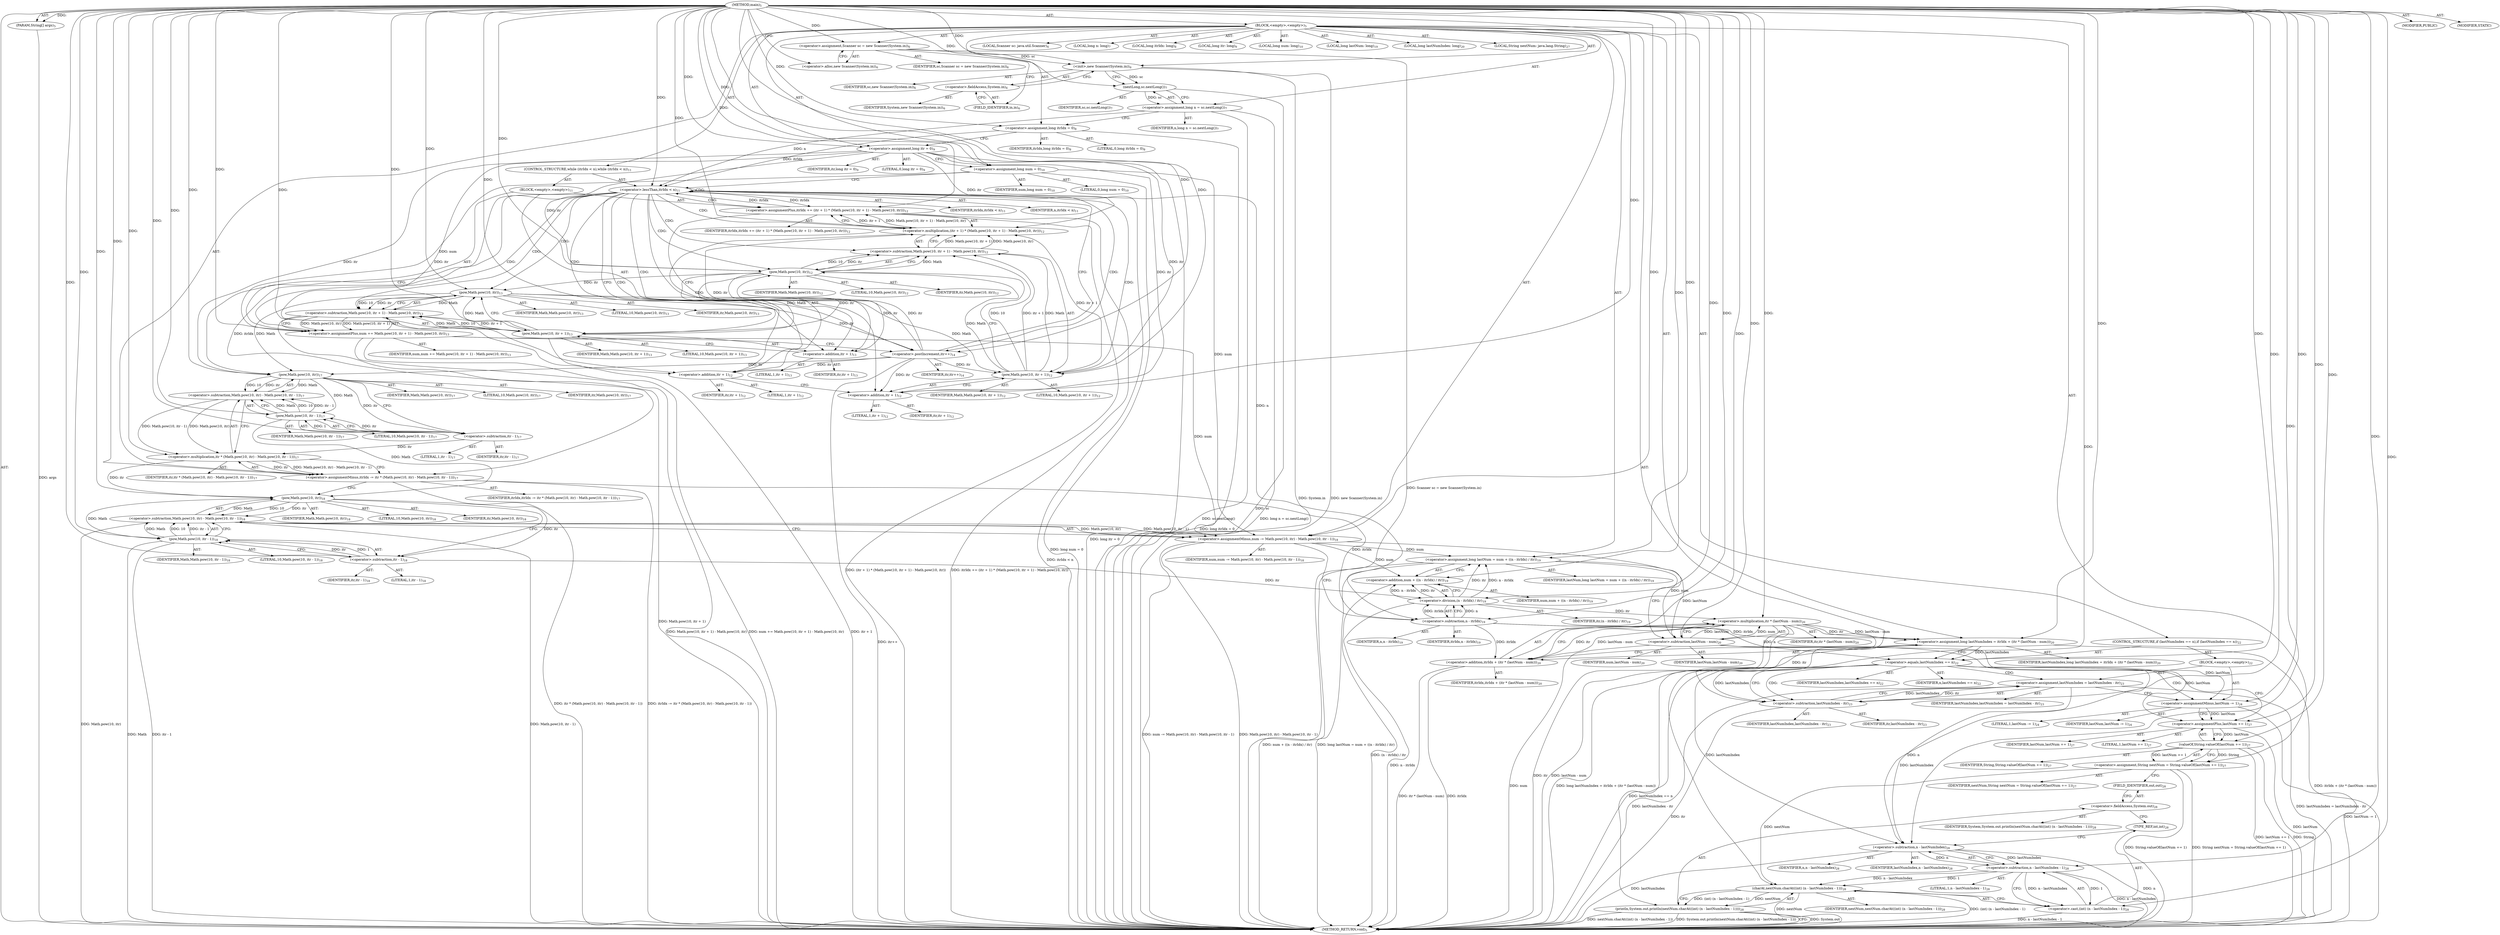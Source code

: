 digraph "main" {  
"19" [label = <(METHOD,main)<SUB>5</SUB>> ]
"20" [label = <(PARAM,String[] args)<SUB>5</SUB>> ]
"21" [label = <(BLOCK,&lt;empty&gt;,&lt;empty&gt;)<SUB>5</SUB>> ]
"4" [label = <(LOCAL,Scanner sc: java.util.Scanner)<SUB>6</SUB>> ]
"22" [label = <(&lt;operator&gt;.assignment,Scanner sc = new Scanner(System.in))<SUB>6</SUB>> ]
"23" [label = <(IDENTIFIER,sc,Scanner sc = new Scanner(System.in))<SUB>6</SUB>> ]
"24" [label = <(&lt;operator&gt;.alloc,new Scanner(System.in))<SUB>6</SUB>> ]
"25" [label = <(&lt;init&gt;,new Scanner(System.in))<SUB>6</SUB>> ]
"3" [label = <(IDENTIFIER,sc,new Scanner(System.in))<SUB>6</SUB>> ]
"26" [label = <(&lt;operator&gt;.fieldAccess,System.in)<SUB>6</SUB>> ]
"27" [label = <(IDENTIFIER,System,new Scanner(System.in))<SUB>6</SUB>> ]
"28" [label = <(FIELD_IDENTIFIER,in,in)<SUB>6</SUB>> ]
"29" [label = <(LOCAL,long n: long)<SUB>7</SUB>> ]
"30" [label = <(&lt;operator&gt;.assignment,long n = sc.nextLong())<SUB>7</SUB>> ]
"31" [label = <(IDENTIFIER,n,long n = sc.nextLong())<SUB>7</SUB>> ]
"32" [label = <(nextLong,sc.nextLong())<SUB>7</SUB>> ]
"33" [label = <(IDENTIFIER,sc,sc.nextLong())<SUB>7</SUB>> ]
"34" [label = <(LOCAL,long itrIdx: long)<SUB>8</SUB>> ]
"35" [label = <(&lt;operator&gt;.assignment,long itrIdx = 0)<SUB>8</SUB>> ]
"36" [label = <(IDENTIFIER,itrIdx,long itrIdx = 0)<SUB>8</SUB>> ]
"37" [label = <(LITERAL,0,long itrIdx = 0)<SUB>8</SUB>> ]
"38" [label = <(LOCAL,long itr: long)<SUB>9</SUB>> ]
"39" [label = <(&lt;operator&gt;.assignment,long itr = 0)<SUB>9</SUB>> ]
"40" [label = <(IDENTIFIER,itr,long itr = 0)<SUB>9</SUB>> ]
"41" [label = <(LITERAL,0,long itr = 0)<SUB>9</SUB>> ]
"42" [label = <(LOCAL,long num: long)<SUB>10</SUB>> ]
"43" [label = <(&lt;operator&gt;.assignment,long num = 0)<SUB>10</SUB>> ]
"44" [label = <(IDENTIFIER,num,long num = 0)<SUB>10</SUB>> ]
"45" [label = <(LITERAL,0,long num = 0)<SUB>10</SUB>> ]
"46" [label = <(CONTROL_STRUCTURE,while (itrIdx &lt; n),while (itrIdx &lt; n))<SUB>11</SUB>> ]
"47" [label = <(&lt;operator&gt;.lessThan,itrIdx &lt; n)<SUB>11</SUB>> ]
"48" [label = <(IDENTIFIER,itrIdx,itrIdx &lt; n)<SUB>11</SUB>> ]
"49" [label = <(IDENTIFIER,n,itrIdx &lt; n)<SUB>11</SUB>> ]
"50" [label = <(BLOCK,&lt;empty&gt;,&lt;empty&gt;)<SUB>11</SUB>> ]
"51" [label = <(&lt;operator&gt;.assignmentPlus,itrIdx += (itr + 1) * (Math.pow(10, itr + 1) - Math.pow(10, itr)))<SUB>12</SUB>> ]
"52" [label = <(IDENTIFIER,itrIdx,itrIdx += (itr + 1) * (Math.pow(10, itr + 1) - Math.pow(10, itr)))<SUB>12</SUB>> ]
"53" [label = <(&lt;operator&gt;.multiplication,(itr + 1) * (Math.pow(10, itr + 1) - Math.pow(10, itr)))<SUB>12</SUB>> ]
"54" [label = <(&lt;operator&gt;.addition,itr + 1)<SUB>12</SUB>> ]
"55" [label = <(IDENTIFIER,itr,itr + 1)<SUB>12</SUB>> ]
"56" [label = <(LITERAL,1,itr + 1)<SUB>12</SUB>> ]
"57" [label = <(&lt;operator&gt;.subtraction,Math.pow(10, itr + 1) - Math.pow(10, itr))<SUB>12</SUB>> ]
"58" [label = <(pow,Math.pow(10, itr + 1))<SUB>12</SUB>> ]
"59" [label = <(IDENTIFIER,Math,Math.pow(10, itr + 1))<SUB>12</SUB>> ]
"60" [label = <(LITERAL,10,Math.pow(10, itr + 1))<SUB>12</SUB>> ]
"61" [label = <(&lt;operator&gt;.addition,itr + 1)<SUB>12</SUB>> ]
"62" [label = <(IDENTIFIER,itr,itr + 1)<SUB>12</SUB>> ]
"63" [label = <(LITERAL,1,itr + 1)<SUB>12</SUB>> ]
"64" [label = <(pow,Math.pow(10, itr))<SUB>12</SUB>> ]
"65" [label = <(IDENTIFIER,Math,Math.pow(10, itr))<SUB>12</SUB>> ]
"66" [label = <(LITERAL,10,Math.pow(10, itr))<SUB>12</SUB>> ]
"67" [label = <(IDENTIFIER,itr,Math.pow(10, itr))<SUB>12</SUB>> ]
"68" [label = <(&lt;operator&gt;.assignmentPlus,num += Math.pow(10, itr + 1) - Math.pow(10, itr))<SUB>13</SUB>> ]
"69" [label = <(IDENTIFIER,num,num += Math.pow(10, itr + 1) - Math.pow(10, itr))<SUB>13</SUB>> ]
"70" [label = <(&lt;operator&gt;.subtraction,Math.pow(10, itr + 1) - Math.pow(10, itr))<SUB>13</SUB>> ]
"71" [label = <(pow,Math.pow(10, itr + 1))<SUB>13</SUB>> ]
"72" [label = <(IDENTIFIER,Math,Math.pow(10, itr + 1))<SUB>13</SUB>> ]
"73" [label = <(LITERAL,10,Math.pow(10, itr + 1))<SUB>13</SUB>> ]
"74" [label = <(&lt;operator&gt;.addition,itr + 1)<SUB>13</SUB>> ]
"75" [label = <(IDENTIFIER,itr,itr + 1)<SUB>13</SUB>> ]
"76" [label = <(LITERAL,1,itr + 1)<SUB>13</SUB>> ]
"77" [label = <(pow,Math.pow(10, itr))<SUB>13</SUB>> ]
"78" [label = <(IDENTIFIER,Math,Math.pow(10, itr))<SUB>13</SUB>> ]
"79" [label = <(LITERAL,10,Math.pow(10, itr))<SUB>13</SUB>> ]
"80" [label = <(IDENTIFIER,itr,Math.pow(10, itr))<SUB>13</SUB>> ]
"81" [label = <(&lt;operator&gt;.postIncrement,itr++)<SUB>14</SUB>> ]
"82" [label = <(IDENTIFIER,itr,itr++)<SUB>14</SUB>> ]
"83" [label = <(&lt;operator&gt;.assignmentMinus,itrIdx -= itr * (Math.pow(10, itr) - Math.pow(10, itr - 1)))<SUB>17</SUB>> ]
"84" [label = <(IDENTIFIER,itrIdx,itrIdx -= itr * (Math.pow(10, itr) - Math.pow(10, itr - 1)))<SUB>17</SUB>> ]
"85" [label = <(&lt;operator&gt;.multiplication,itr * (Math.pow(10, itr) - Math.pow(10, itr - 1)))<SUB>17</SUB>> ]
"86" [label = <(IDENTIFIER,itr,itr * (Math.pow(10, itr) - Math.pow(10, itr - 1)))<SUB>17</SUB>> ]
"87" [label = <(&lt;operator&gt;.subtraction,Math.pow(10, itr) - Math.pow(10, itr - 1))<SUB>17</SUB>> ]
"88" [label = <(pow,Math.pow(10, itr))<SUB>17</SUB>> ]
"89" [label = <(IDENTIFIER,Math,Math.pow(10, itr))<SUB>17</SUB>> ]
"90" [label = <(LITERAL,10,Math.pow(10, itr))<SUB>17</SUB>> ]
"91" [label = <(IDENTIFIER,itr,Math.pow(10, itr))<SUB>17</SUB>> ]
"92" [label = <(pow,Math.pow(10, itr - 1))<SUB>17</SUB>> ]
"93" [label = <(IDENTIFIER,Math,Math.pow(10, itr - 1))<SUB>17</SUB>> ]
"94" [label = <(LITERAL,10,Math.pow(10, itr - 1))<SUB>17</SUB>> ]
"95" [label = <(&lt;operator&gt;.subtraction,itr - 1)<SUB>17</SUB>> ]
"96" [label = <(IDENTIFIER,itr,itr - 1)<SUB>17</SUB>> ]
"97" [label = <(LITERAL,1,itr - 1)<SUB>17</SUB>> ]
"98" [label = <(&lt;operator&gt;.assignmentMinus,num -= Math.pow(10, itr) - Math.pow(10, itr - 1))<SUB>18</SUB>> ]
"99" [label = <(IDENTIFIER,num,num -= Math.pow(10, itr) - Math.pow(10, itr - 1))<SUB>18</SUB>> ]
"100" [label = <(&lt;operator&gt;.subtraction,Math.pow(10, itr) - Math.pow(10, itr - 1))<SUB>18</SUB>> ]
"101" [label = <(pow,Math.pow(10, itr))<SUB>18</SUB>> ]
"102" [label = <(IDENTIFIER,Math,Math.pow(10, itr))<SUB>18</SUB>> ]
"103" [label = <(LITERAL,10,Math.pow(10, itr))<SUB>18</SUB>> ]
"104" [label = <(IDENTIFIER,itr,Math.pow(10, itr))<SUB>18</SUB>> ]
"105" [label = <(pow,Math.pow(10, itr - 1))<SUB>18</SUB>> ]
"106" [label = <(IDENTIFIER,Math,Math.pow(10, itr - 1))<SUB>18</SUB>> ]
"107" [label = <(LITERAL,10,Math.pow(10, itr - 1))<SUB>18</SUB>> ]
"108" [label = <(&lt;operator&gt;.subtraction,itr - 1)<SUB>18</SUB>> ]
"109" [label = <(IDENTIFIER,itr,itr - 1)<SUB>18</SUB>> ]
"110" [label = <(LITERAL,1,itr - 1)<SUB>18</SUB>> ]
"111" [label = <(LOCAL,long lastNum: long)<SUB>19</SUB>> ]
"112" [label = <(&lt;operator&gt;.assignment,long lastNum = num + ((n - itrIdx) / itr))<SUB>19</SUB>> ]
"113" [label = <(IDENTIFIER,lastNum,long lastNum = num + ((n - itrIdx) / itr))<SUB>19</SUB>> ]
"114" [label = <(&lt;operator&gt;.addition,num + ((n - itrIdx) / itr))<SUB>19</SUB>> ]
"115" [label = <(IDENTIFIER,num,num + ((n - itrIdx) / itr))<SUB>19</SUB>> ]
"116" [label = <(&lt;operator&gt;.division,(n - itrIdx) / itr)<SUB>19</SUB>> ]
"117" [label = <(&lt;operator&gt;.subtraction,n - itrIdx)<SUB>19</SUB>> ]
"118" [label = <(IDENTIFIER,n,n - itrIdx)<SUB>19</SUB>> ]
"119" [label = <(IDENTIFIER,itrIdx,n - itrIdx)<SUB>19</SUB>> ]
"120" [label = <(IDENTIFIER,itr,(n - itrIdx) / itr)<SUB>19</SUB>> ]
"121" [label = <(LOCAL,long lastNumIndex: long)<SUB>20</SUB>> ]
"122" [label = <(&lt;operator&gt;.assignment,long lastNumIndex = itrIdx + (itr * (lastNum - num)))<SUB>20</SUB>> ]
"123" [label = <(IDENTIFIER,lastNumIndex,long lastNumIndex = itrIdx + (itr * (lastNum - num)))<SUB>20</SUB>> ]
"124" [label = <(&lt;operator&gt;.addition,itrIdx + (itr * (lastNum - num)))<SUB>20</SUB>> ]
"125" [label = <(IDENTIFIER,itrIdx,itrIdx + (itr * (lastNum - num)))<SUB>20</SUB>> ]
"126" [label = <(&lt;operator&gt;.multiplication,itr * (lastNum - num))<SUB>20</SUB>> ]
"127" [label = <(IDENTIFIER,itr,itr * (lastNum - num))<SUB>20</SUB>> ]
"128" [label = <(&lt;operator&gt;.subtraction,lastNum - num)<SUB>20</SUB>> ]
"129" [label = <(IDENTIFIER,lastNum,lastNum - num)<SUB>20</SUB>> ]
"130" [label = <(IDENTIFIER,num,lastNum - num)<SUB>20</SUB>> ]
"131" [label = <(CONTROL_STRUCTURE,if (lastNumIndex == n),if (lastNumIndex == n))<SUB>22</SUB>> ]
"132" [label = <(&lt;operator&gt;.equals,lastNumIndex == n)<SUB>22</SUB>> ]
"133" [label = <(IDENTIFIER,lastNumIndex,lastNumIndex == n)<SUB>22</SUB>> ]
"134" [label = <(IDENTIFIER,n,lastNumIndex == n)<SUB>22</SUB>> ]
"135" [label = <(BLOCK,&lt;empty&gt;,&lt;empty&gt;)<SUB>22</SUB>> ]
"136" [label = <(&lt;operator&gt;.assignment,lastNumIndex = lastNumIndex - itr)<SUB>23</SUB>> ]
"137" [label = <(IDENTIFIER,lastNumIndex,lastNumIndex = lastNumIndex - itr)<SUB>23</SUB>> ]
"138" [label = <(&lt;operator&gt;.subtraction,lastNumIndex - itr)<SUB>23</SUB>> ]
"139" [label = <(IDENTIFIER,lastNumIndex,lastNumIndex - itr)<SUB>23</SUB>> ]
"140" [label = <(IDENTIFIER,itr,lastNumIndex - itr)<SUB>23</SUB>> ]
"141" [label = <(&lt;operator&gt;.assignmentMinus,lastNum -= 1)<SUB>24</SUB>> ]
"142" [label = <(IDENTIFIER,lastNum,lastNum -= 1)<SUB>24</SUB>> ]
"143" [label = <(LITERAL,1,lastNum -= 1)<SUB>24</SUB>> ]
"144" [label = <(LOCAL,String nextNum: java.lang.String)<SUB>27</SUB>> ]
"145" [label = <(&lt;operator&gt;.assignment,String nextNum = String.valueOf(lastNum += 1))<SUB>27</SUB>> ]
"146" [label = <(IDENTIFIER,nextNum,String nextNum = String.valueOf(lastNum += 1))<SUB>27</SUB>> ]
"147" [label = <(valueOf,String.valueOf(lastNum += 1))<SUB>27</SUB>> ]
"148" [label = <(IDENTIFIER,String,String.valueOf(lastNum += 1))<SUB>27</SUB>> ]
"149" [label = <(&lt;operator&gt;.assignmentPlus,lastNum += 1)<SUB>27</SUB>> ]
"150" [label = <(IDENTIFIER,lastNum,lastNum += 1)<SUB>27</SUB>> ]
"151" [label = <(LITERAL,1,lastNum += 1)<SUB>27</SUB>> ]
"152" [label = <(println,System.out.println(nextNum.charAt((int) (n - lastNumIndex - 1))))<SUB>28</SUB>> ]
"153" [label = <(&lt;operator&gt;.fieldAccess,System.out)<SUB>28</SUB>> ]
"154" [label = <(IDENTIFIER,System,System.out.println(nextNum.charAt((int) (n - lastNumIndex - 1))))<SUB>28</SUB>> ]
"155" [label = <(FIELD_IDENTIFIER,out,out)<SUB>28</SUB>> ]
"156" [label = <(charAt,nextNum.charAt((int) (n - lastNumIndex - 1)))<SUB>28</SUB>> ]
"157" [label = <(IDENTIFIER,nextNum,nextNum.charAt((int) (n - lastNumIndex - 1)))<SUB>28</SUB>> ]
"158" [label = <(&lt;operator&gt;.cast,(int) (n - lastNumIndex - 1))<SUB>28</SUB>> ]
"159" [label = <(TYPE_REF,int,int)<SUB>28</SUB>> ]
"160" [label = <(&lt;operator&gt;.subtraction,n - lastNumIndex - 1)<SUB>28</SUB>> ]
"161" [label = <(&lt;operator&gt;.subtraction,n - lastNumIndex)<SUB>28</SUB>> ]
"162" [label = <(IDENTIFIER,n,n - lastNumIndex)<SUB>28</SUB>> ]
"163" [label = <(IDENTIFIER,lastNumIndex,n - lastNumIndex)<SUB>28</SUB>> ]
"164" [label = <(LITERAL,1,n - lastNumIndex - 1)<SUB>28</SUB>> ]
"165" [label = <(MODIFIER,PUBLIC)> ]
"166" [label = <(MODIFIER,STATIC)> ]
"167" [label = <(METHOD_RETURN,void)<SUB>5</SUB>> ]
  "19" -> "20"  [ label = "AST: "] 
  "19" -> "21"  [ label = "AST: "] 
  "19" -> "165"  [ label = "AST: "] 
  "19" -> "166"  [ label = "AST: "] 
  "19" -> "167"  [ label = "AST: "] 
  "21" -> "4"  [ label = "AST: "] 
  "21" -> "22"  [ label = "AST: "] 
  "21" -> "25"  [ label = "AST: "] 
  "21" -> "29"  [ label = "AST: "] 
  "21" -> "30"  [ label = "AST: "] 
  "21" -> "34"  [ label = "AST: "] 
  "21" -> "35"  [ label = "AST: "] 
  "21" -> "38"  [ label = "AST: "] 
  "21" -> "39"  [ label = "AST: "] 
  "21" -> "42"  [ label = "AST: "] 
  "21" -> "43"  [ label = "AST: "] 
  "21" -> "46"  [ label = "AST: "] 
  "21" -> "83"  [ label = "AST: "] 
  "21" -> "98"  [ label = "AST: "] 
  "21" -> "111"  [ label = "AST: "] 
  "21" -> "112"  [ label = "AST: "] 
  "21" -> "121"  [ label = "AST: "] 
  "21" -> "122"  [ label = "AST: "] 
  "21" -> "131"  [ label = "AST: "] 
  "21" -> "144"  [ label = "AST: "] 
  "21" -> "145"  [ label = "AST: "] 
  "21" -> "152"  [ label = "AST: "] 
  "22" -> "23"  [ label = "AST: "] 
  "22" -> "24"  [ label = "AST: "] 
  "25" -> "3"  [ label = "AST: "] 
  "25" -> "26"  [ label = "AST: "] 
  "26" -> "27"  [ label = "AST: "] 
  "26" -> "28"  [ label = "AST: "] 
  "30" -> "31"  [ label = "AST: "] 
  "30" -> "32"  [ label = "AST: "] 
  "32" -> "33"  [ label = "AST: "] 
  "35" -> "36"  [ label = "AST: "] 
  "35" -> "37"  [ label = "AST: "] 
  "39" -> "40"  [ label = "AST: "] 
  "39" -> "41"  [ label = "AST: "] 
  "43" -> "44"  [ label = "AST: "] 
  "43" -> "45"  [ label = "AST: "] 
  "46" -> "47"  [ label = "AST: "] 
  "46" -> "50"  [ label = "AST: "] 
  "47" -> "48"  [ label = "AST: "] 
  "47" -> "49"  [ label = "AST: "] 
  "50" -> "51"  [ label = "AST: "] 
  "50" -> "68"  [ label = "AST: "] 
  "50" -> "81"  [ label = "AST: "] 
  "51" -> "52"  [ label = "AST: "] 
  "51" -> "53"  [ label = "AST: "] 
  "53" -> "54"  [ label = "AST: "] 
  "53" -> "57"  [ label = "AST: "] 
  "54" -> "55"  [ label = "AST: "] 
  "54" -> "56"  [ label = "AST: "] 
  "57" -> "58"  [ label = "AST: "] 
  "57" -> "64"  [ label = "AST: "] 
  "58" -> "59"  [ label = "AST: "] 
  "58" -> "60"  [ label = "AST: "] 
  "58" -> "61"  [ label = "AST: "] 
  "61" -> "62"  [ label = "AST: "] 
  "61" -> "63"  [ label = "AST: "] 
  "64" -> "65"  [ label = "AST: "] 
  "64" -> "66"  [ label = "AST: "] 
  "64" -> "67"  [ label = "AST: "] 
  "68" -> "69"  [ label = "AST: "] 
  "68" -> "70"  [ label = "AST: "] 
  "70" -> "71"  [ label = "AST: "] 
  "70" -> "77"  [ label = "AST: "] 
  "71" -> "72"  [ label = "AST: "] 
  "71" -> "73"  [ label = "AST: "] 
  "71" -> "74"  [ label = "AST: "] 
  "74" -> "75"  [ label = "AST: "] 
  "74" -> "76"  [ label = "AST: "] 
  "77" -> "78"  [ label = "AST: "] 
  "77" -> "79"  [ label = "AST: "] 
  "77" -> "80"  [ label = "AST: "] 
  "81" -> "82"  [ label = "AST: "] 
  "83" -> "84"  [ label = "AST: "] 
  "83" -> "85"  [ label = "AST: "] 
  "85" -> "86"  [ label = "AST: "] 
  "85" -> "87"  [ label = "AST: "] 
  "87" -> "88"  [ label = "AST: "] 
  "87" -> "92"  [ label = "AST: "] 
  "88" -> "89"  [ label = "AST: "] 
  "88" -> "90"  [ label = "AST: "] 
  "88" -> "91"  [ label = "AST: "] 
  "92" -> "93"  [ label = "AST: "] 
  "92" -> "94"  [ label = "AST: "] 
  "92" -> "95"  [ label = "AST: "] 
  "95" -> "96"  [ label = "AST: "] 
  "95" -> "97"  [ label = "AST: "] 
  "98" -> "99"  [ label = "AST: "] 
  "98" -> "100"  [ label = "AST: "] 
  "100" -> "101"  [ label = "AST: "] 
  "100" -> "105"  [ label = "AST: "] 
  "101" -> "102"  [ label = "AST: "] 
  "101" -> "103"  [ label = "AST: "] 
  "101" -> "104"  [ label = "AST: "] 
  "105" -> "106"  [ label = "AST: "] 
  "105" -> "107"  [ label = "AST: "] 
  "105" -> "108"  [ label = "AST: "] 
  "108" -> "109"  [ label = "AST: "] 
  "108" -> "110"  [ label = "AST: "] 
  "112" -> "113"  [ label = "AST: "] 
  "112" -> "114"  [ label = "AST: "] 
  "114" -> "115"  [ label = "AST: "] 
  "114" -> "116"  [ label = "AST: "] 
  "116" -> "117"  [ label = "AST: "] 
  "116" -> "120"  [ label = "AST: "] 
  "117" -> "118"  [ label = "AST: "] 
  "117" -> "119"  [ label = "AST: "] 
  "122" -> "123"  [ label = "AST: "] 
  "122" -> "124"  [ label = "AST: "] 
  "124" -> "125"  [ label = "AST: "] 
  "124" -> "126"  [ label = "AST: "] 
  "126" -> "127"  [ label = "AST: "] 
  "126" -> "128"  [ label = "AST: "] 
  "128" -> "129"  [ label = "AST: "] 
  "128" -> "130"  [ label = "AST: "] 
  "131" -> "132"  [ label = "AST: "] 
  "131" -> "135"  [ label = "AST: "] 
  "132" -> "133"  [ label = "AST: "] 
  "132" -> "134"  [ label = "AST: "] 
  "135" -> "136"  [ label = "AST: "] 
  "135" -> "141"  [ label = "AST: "] 
  "136" -> "137"  [ label = "AST: "] 
  "136" -> "138"  [ label = "AST: "] 
  "138" -> "139"  [ label = "AST: "] 
  "138" -> "140"  [ label = "AST: "] 
  "141" -> "142"  [ label = "AST: "] 
  "141" -> "143"  [ label = "AST: "] 
  "145" -> "146"  [ label = "AST: "] 
  "145" -> "147"  [ label = "AST: "] 
  "147" -> "148"  [ label = "AST: "] 
  "147" -> "149"  [ label = "AST: "] 
  "149" -> "150"  [ label = "AST: "] 
  "149" -> "151"  [ label = "AST: "] 
  "152" -> "153"  [ label = "AST: "] 
  "152" -> "156"  [ label = "AST: "] 
  "153" -> "154"  [ label = "AST: "] 
  "153" -> "155"  [ label = "AST: "] 
  "156" -> "157"  [ label = "AST: "] 
  "156" -> "158"  [ label = "AST: "] 
  "158" -> "159"  [ label = "AST: "] 
  "158" -> "160"  [ label = "AST: "] 
  "160" -> "161"  [ label = "AST: "] 
  "160" -> "164"  [ label = "AST: "] 
  "161" -> "162"  [ label = "AST: "] 
  "161" -> "163"  [ label = "AST: "] 
  "22" -> "28"  [ label = "CFG: "] 
  "25" -> "32"  [ label = "CFG: "] 
  "30" -> "35"  [ label = "CFG: "] 
  "35" -> "39"  [ label = "CFG: "] 
  "39" -> "43"  [ label = "CFG: "] 
  "43" -> "47"  [ label = "CFG: "] 
  "83" -> "101"  [ label = "CFG: "] 
  "98" -> "117"  [ label = "CFG: "] 
  "112" -> "128"  [ label = "CFG: "] 
  "122" -> "132"  [ label = "CFG: "] 
  "145" -> "155"  [ label = "CFG: "] 
  "152" -> "167"  [ label = "CFG: "] 
  "24" -> "22"  [ label = "CFG: "] 
  "26" -> "25"  [ label = "CFG: "] 
  "32" -> "30"  [ label = "CFG: "] 
  "47" -> "54"  [ label = "CFG: "] 
  "47" -> "88"  [ label = "CFG: "] 
  "85" -> "83"  [ label = "CFG: "] 
  "100" -> "98"  [ label = "CFG: "] 
  "114" -> "112"  [ label = "CFG: "] 
  "124" -> "122"  [ label = "CFG: "] 
  "132" -> "138"  [ label = "CFG: "] 
  "132" -> "149"  [ label = "CFG: "] 
  "147" -> "145"  [ label = "CFG: "] 
  "153" -> "159"  [ label = "CFG: "] 
  "156" -> "152"  [ label = "CFG: "] 
  "28" -> "26"  [ label = "CFG: "] 
  "51" -> "74"  [ label = "CFG: "] 
  "68" -> "81"  [ label = "CFG: "] 
  "81" -> "47"  [ label = "CFG: "] 
  "87" -> "85"  [ label = "CFG: "] 
  "101" -> "108"  [ label = "CFG: "] 
  "105" -> "100"  [ label = "CFG: "] 
  "116" -> "114"  [ label = "CFG: "] 
  "126" -> "124"  [ label = "CFG: "] 
  "136" -> "141"  [ label = "CFG: "] 
  "141" -> "149"  [ label = "CFG: "] 
  "149" -> "147"  [ label = "CFG: "] 
  "155" -> "153"  [ label = "CFG: "] 
  "158" -> "156"  [ label = "CFG: "] 
  "53" -> "51"  [ label = "CFG: "] 
  "70" -> "68"  [ label = "CFG: "] 
  "88" -> "95"  [ label = "CFG: "] 
  "92" -> "87"  [ label = "CFG: "] 
  "108" -> "105"  [ label = "CFG: "] 
  "117" -> "116"  [ label = "CFG: "] 
  "128" -> "126"  [ label = "CFG: "] 
  "138" -> "136"  [ label = "CFG: "] 
  "159" -> "161"  [ label = "CFG: "] 
  "160" -> "158"  [ label = "CFG: "] 
  "54" -> "61"  [ label = "CFG: "] 
  "57" -> "53"  [ label = "CFG: "] 
  "71" -> "77"  [ label = "CFG: "] 
  "77" -> "70"  [ label = "CFG: "] 
  "95" -> "92"  [ label = "CFG: "] 
  "161" -> "160"  [ label = "CFG: "] 
  "58" -> "64"  [ label = "CFG: "] 
  "64" -> "57"  [ label = "CFG: "] 
  "74" -> "71"  [ label = "CFG: "] 
  "61" -> "58"  [ label = "CFG: "] 
  "19" -> "24"  [ label = "CFG: "] 
  "20" -> "167"  [ label = "DDG: args"] 
  "22" -> "167"  [ label = "DDG: Scanner sc = new Scanner(System.in)"] 
  "25" -> "167"  [ label = "DDG: System.in"] 
  "25" -> "167"  [ label = "DDG: new Scanner(System.in)"] 
  "32" -> "167"  [ label = "DDG: sc"] 
  "30" -> "167"  [ label = "DDG: sc.nextLong()"] 
  "30" -> "167"  [ label = "DDG: long n = sc.nextLong()"] 
  "35" -> "167"  [ label = "DDG: long itrIdx = 0"] 
  "39" -> "167"  [ label = "DDG: long itr = 0"] 
  "43" -> "167"  [ label = "DDG: long num = 0"] 
  "47" -> "167"  [ label = "DDG: itrIdx &lt; n"] 
  "83" -> "167"  [ label = "DDG: itr * (Math.pow(10, itr) - Math.pow(10, itr - 1))"] 
  "83" -> "167"  [ label = "DDG: itrIdx -= itr * (Math.pow(10, itr) - Math.pow(10, itr - 1))"] 
  "100" -> "167"  [ label = "DDG: Math.pow(10, itr)"] 
  "105" -> "167"  [ label = "DDG: Math"] 
  "105" -> "167"  [ label = "DDG: itr - 1"] 
  "100" -> "167"  [ label = "DDG: Math.pow(10, itr - 1)"] 
  "98" -> "167"  [ label = "DDG: Math.pow(10, itr) - Math.pow(10, itr - 1)"] 
  "98" -> "167"  [ label = "DDG: num -= Math.pow(10, itr) - Math.pow(10, itr - 1)"] 
  "116" -> "167"  [ label = "DDG: n - itrIdx"] 
  "114" -> "167"  [ label = "DDG: (n - itrIdx) / itr"] 
  "112" -> "167"  [ label = "DDG: num + ((n - itrIdx) / itr)"] 
  "112" -> "167"  [ label = "DDG: long lastNum = num + ((n - itrIdx) / itr)"] 
  "124" -> "167"  [ label = "DDG: itrIdx"] 
  "126" -> "167"  [ label = "DDG: itr"] 
  "128" -> "167"  [ label = "DDG: num"] 
  "126" -> "167"  [ label = "DDG: lastNum - num"] 
  "124" -> "167"  [ label = "DDG: itr * (lastNum - num)"] 
  "122" -> "167"  [ label = "DDG: itrIdx + (itr * (lastNum - num))"] 
  "122" -> "167"  [ label = "DDG: long lastNumIndex = itrIdx + (itr * (lastNum - num))"] 
  "132" -> "167"  [ label = "DDG: lastNumIndex == n"] 
  "138" -> "167"  [ label = "DDG: itr"] 
  "136" -> "167"  [ label = "DDG: lastNumIndex - itr"] 
  "136" -> "167"  [ label = "DDG: lastNumIndex = lastNumIndex - itr"] 
  "141" -> "167"  [ label = "DDG: lastNum -= 1"] 
  "149" -> "167"  [ label = "DDG: lastNum"] 
  "147" -> "167"  [ label = "DDG: lastNum += 1"] 
  "145" -> "167"  [ label = "DDG: String.valueOf(lastNum += 1)"] 
  "145" -> "167"  [ label = "DDG: String nextNum = String.valueOf(lastNum += 1)"] 
  "152" -> "167"  [ label = "DDG: System.out"] 
  "156" -> "167"  [ label = "DDG: nextNum"] 
  "161" -> "167"  [ label = "DDG: n"] 
  "161" -> "167"  [ label = "DDG: lastNumIndex"] 
  "160" -> "167"  [ label = "DDG: n - lastNumIndex"] 
  "158" -> "167"  [ label = "DDG: n - lastNumIndex - 1"] 
  "156" -> "167"  [ label = "DDG: (int) (n - lastNumIndex - 1)"] 
  "152" -> "167"  [ label = "DDG: nextNum.charAt((int) (n - lastNumIndex - 1))"] 
  "152" -> "167"  [ label = "DDG: System.out.println(nextNum.charAt((int) (n - lastNumIndex - 1)))"] 
  "51" -> "167"  [ label = "DDG: (itr + 1) * (Math.pow(10, itr + 1) - Math.pow(10, itr))"] 
  "51" -> "167"  [ label = "DDG: itrIdx += (itr + 1) * (Math.pow(10, itr + 1) - Math.pow(10, itr))"] 
  "71" -> "167"  [ label = "DDG: itr + 1"] 
  "70" -> "167"  [ label = "DDG: Math.pow(10, itr + 1)"] 
  "68" -> "167"  [ label = "DDG: Math.pow(10, itr + 1) - Math.pow(10, itr)"] 
  "68" -> "167"  [ label = "DDG: num += Math.pow(10, itr + 1) - Math.pow(10, itr)"] 
  "81" -> "167"  [ label = "DDG: itr++"] 
  "147" -> "167"  [ label = "DDG: String"] 
  "19" -> "20"  [ label = "DDG: "] 
  "19" -> "22"  [ label = "DDG: "] 
  "32" -> "30"  [ label = "DDG: sc"] 
  "19" -> "35"  [ label = "DDG: "] 
  "19" -> "39"  [ label = "DDG: "] 
  "19" -> "43"  [ label = "DDG: "] 
  "85" -> "83"  [ label = "DDG: itr"] 
  "85" -> "83"  [ label = "DDG: Math.pow(10, itr) - Math.pow(10, itr - 1)"] 
  "100" -> "98"  [ label = "DDG: Math.pow(10, itr)"] 
  "100" -> "98"  [ label = "DDG: Math.pow(10, itr - 1)"] 
  "98" -> "112"  [ label = "DDG: num"] 
  "19" -> "112"  [ label = "DDG: "] 
  "116" -> "112"  [ label = "DDG: n - itrIdx"] 
  "116" -> "112"  [ label = "DDG: itr"] 
  "117" -> "122"  [ label = "DDG: itrIdx"] 
  "19" -> "122"  [ label = "DDG: "] 
  "126" -> "122"  [ label = "DDG: itr"] 
  "126" -> "122"  [ label = "DDG: lastNum - num"] 
  "147" -> "145"  [ label = "DDG: String"] 
  "147" -> "145"  [ label = "DDG: lastNum += 1"] 
  "22" -> "25"  [ label = "DDG: sc"] 
  "19" -> "25"  [ label = "DDG: "] 
  "47" -> "83"  [ label = "DDG: itrIdx"] 
  "19" -> "83"  [ label = "DDG: "] 
  "43" -> "98"  [ label = "DDG: num"] 
  "68" -> "98"  [ label = "DDG: num"] 
  "19" -> "98"  [ label = "DDG: "] 
  "156" -> "152"  [ label = "DDG: nextNum"] 
  "156" -> "152"  [ label = "DDG: (int) (n - lastNumIndex - 1)"] 
  "25" -> "32"  [ label = "DDG: sc"] 
  "19" -> "32"  [ label = "DDG: "] 
  "35" -> "47"  [ label = "DDG: itrIdx"] 
  "51" -> "47"  [ label = "DDG: itrIdx"] 
  "19" -> "47"  [ label = "DDG: "] 
  "30" -> "47"  [ label = "DDG: n"] 
  "53" -> "51"  [ label = "DDG: itr + 1"] 
  "53" -> "51"  [ label = "DDG: Math.pow(10, itr + 1) - Math.pow(10, itr)"] 
  "70" -> "68"  [ label = "DDG: Math.pow(10, itr + 1)"] 
  "70" -> "68"  [ label = "DDG: Math.pow(10, itr)"] 
  "95" -> "85"  [ label = "DDG: itr"] 
  "19" -> "85"  [ label = "DDG: "] 
  "87" -> "85"  [ label = "DDG: Math.pow(10, itr)"] 
  "87" -> "85"  [ label = "DDG: Math.pow(10, itr - 1)"] 
  "101" -> "100"  [ label = "DDG: Math"] 
  "101" -> "100"  [ label = "DDG: 10"] 
  "101" -> "100"  [ label = "DDG: itr"] 
  "105" -> "100"  [ label = "DDG: Math"] 
  "105" -> "100"  [ label = "DDG: 10"] 
  "105" -> "100"  [ label = "DDG: itr - 1"] 
  "98" -> "114"  [ label = "DDG: num"] 
  "19" -> "114"  [ label = "DDG: "] 
  "116" -> "114"  [ label = "DDG: n - itrIdx"] 
  "116" -> "114"  [ label = "DDG: itr"] 
  "117" -> "124"  [ label = "DDG: itrIdx"] 
  "19" -> "124"  [ label = "DDG: "] 
  "126" -> "124"  [ label = "DDG: itr"] 
  "126" -> "124"  [ label = "DDG: lastNum - num"] 
  "122" -> "132"  [ label = "DDG: lastNumIndex"] 
  "19" -> "132"  [ label = "DDG: "] 
  "117" -> "132"  [ label = "DDG: n"] 
  "138" -> "136"  [ label = "DDG: lastNumIndex"] 
  "138" -> "136"  [ label = "DDG: itr"] 
  "19" -> "141"  [ label = "DDG: "] 
  "19" -> "147"  [ label = "DDG: "] 
  "149" -> "147"  [ label = "DDG: lastNum"] 
  "145" -> "156"  [ label = "DDG: nextNum"] 
  "19" -> "156"  [ label = "DDG: "] 
  "160" -> "156"  [ label = "DDG: n - lastNumIndex"] 
  "160" -> "156"  [ label = "DDG: 1"] 
  "47" -> "51"  [ label = "DDG: itrIdx"] 
  "19" -> "51"  [ label = "DDG: "] 
  "43" -> "68"  [ label = "DDG: num"] 
  "19" -> "68"  [ label = "DDG: "] 
  "77" -> "81"  [ label = "DDG: itr"] 
  "19" -> "81"  [ label = "DDG: "] 
  "88" -> "87"  [ label = "DDG: Math"] 
  "88" -> "87"  [ label = "DDG: 10"] 
  "88" -> "87"  [ label = "DDG: itr"] 
  "92" -> "87"  [ label = "DDG: Math"] 
  "92" -> "87"  [ label = "DDG: 10"] 
  "92" -> "87"  [ label = "DDG: itr - 1"] 
  "92" -> "101"  [ label = "DDG: Math"] 
  "19" -> "101"  [ label = "DDG: "] 
  "85" -> "101"  [ label = "DDG: itr"] 
  "101" -> "105"  [ label = "DDG: Math"] 
  "19" -> "105"  [ label = "DDG: "] 
  "108" -> "105"  [ label = "DDG: itr"] 
  "108" -> "105"  [ label = "DDG: 1"] 
  "117" -> "116"  [ label = "DDG: n"] 
  "117" -> "116"  [ label = "DDG: itrIdx"] 
  "108" -> "116"  [ label = "DDG: itr"] 
  "19" -> "116"  [ label = "DDG: "] 
  "116" -> "126"  [ label = "DDG: itr"] 
  "19" -> "126"  [ label = "DDG: "] 
  "128" -> "126"  [ label = "DDG: lastNum"] 
  "128" -> "126"  [ label = "DDG: num"] 
  "128" -> "141"  [ label = "DDG: lastNum"] 
  "128" -> "149"  [ label = "DDG: lastNum"] 
  "141" -> "149"  [ label = "DDG: lastNum"] 
  "19" -> "149"  [ label = "DDG: "] 
  "19" -> "158"  [ label = "DDG: "] 
  "160" -> "158"  [ label = "DDG: n - lastNumIndex"] 
  "160" -> "158"  [ label = "DDG: 1"] 
  "58" -> "53"  [ label = "DDG: itr + 1"] 
  "39" -> "53"  [ label = "DDG: itr"] 
  "81" -> "53"  [ label = "DDG: itr"] 
  "19" -> "53"  [ label = "DDG: "] 
  "57" -> "53"  [ label = "DDG: Math.pow(10, itr + 1)"] 
  "57" -> "53"  [ label = "DDG: Math.pow(10, itr)"] 
  "71" -> "70"  [ label = "DDG: Math"] 
  "71" -> "70"  [ label = "DDG: 10"] 
  "71" -> "70"  [ label = "DDG: itr + 1"] 
  "77" -> "70"  [ label = "DDG: Math"] 
  "77" -> "70"  [ label = "DDG: 10"] 
  "77" -> "70"  [ label = "DDG: itr"] 
  "77" -> "88"  [ label = "DDG: Math"] 
  "19" -> "88"  [ label = "DDG: "] 
  "39" -> "88"  [ label = "DDG: itr"] 
  "81" -> "88"  [ label = "DDG: itr"] 
  "88" -> "92"  [ label = "DDG: Math"] 
  "19" -> "92"  [ label = "DDG: "] 
  "95" -> "92"  [ label = "DDG: itr"] 
  "95" -> "92"  [ label = "DDG: 1"] 
  "101" -> "108"  [ label = "DDG: itr"] 
  "19" -> "108"  [ label = "DDG: "] 
  "47" -> "117"  [ label = "DDG: n"] 
  "19" -> "117"  [ label = "DDG: "] 
  "83" -> "117"  [ label = "DDG: itrIdx"] 
  "112" -> "128"  [ label = "DDG: lastNum"] 
  "19" -> "128"  [ label = "DDG: "] 
  "98" -> "128"  [ label = "DDG: num"] 
  "132" -> "138"  [ label = "DDG: lastNumIndex"] 
  "19" -> "138"  [ label = "DDG: "] 
  "126" -> "138"  [ label = "DDG: itr"] 
  "161" -> "160"  [ label = "DDG: n"] 
  "161" -> "160"  [ label = "DDG: lastNumIndex"] 
  "19" -> "160"  [ label = "DDG: "] 
  "39" -> "54"  [ label = "DDG: itr"] 
  "81" -> "54"  [ label = "DDG: itr"] 
  "19" -> "54"  [ label = "DDG: "] 
  "58" -> "57"  [ label = "DDG: Math"] 
  "58" -> "57"  [ label = "DDG: 10"] 
  "58" -> "57"  [ label = "DDG: itr + 1"] 
  "64" -> "57"  [ label = "DDG: Math"] 
  "64" -> "57"  [ label = "DDG: 10"] 
  "64" -> "57"  [ label = "DDG: itr"] 
  "64" -> "71"  [ label = "DDG: Math"] 
  "19" -> "71"  [ label = "DDG: "] 
  "64" -> "71"  [ label = "DDG: itr"] 
  "71" -> "77"  [ label = "DDG: Math"] 
  "19" -> "77"  [ label = "DDG: "] 
  "64" -> "77"  [ label = "DDG: itr"] 
  "88" -> "95"  [ label = "DDG: itr"] 
  "19" -> "95"  [ label = "DDG: "] 
  "132" -> "161"  [ label = "DDG: n"] 
  "19" -> "161"  [ label = "DDG: "] 
  "132" -> "161"  [ label = "DDG: lastNumIndex"] 
  "136" -> "161"  [ label = "DDG: lastNumIndex"] 
  "77" -> "58"  [ label = "DDG: Math"] 
  "19" -> "58"  [ label = "DDG: "] 
  "39" -> "58"  [ label = "DDG: itr"] 
  "81" -> "58"  [ label = "DDG: itr"] 
  "58" -> "64"  [ label = "DDG: Math"] 
  "19" -> "64"  [ label = "DDG: "] 
  "39" -> "64"  [ label = "DDG: itr"] 
  "81" -> "64"  [ label = "DDG: itr"] 
  "64" -> "74"  [ label = "DDG: itr"] 
  "19" -> "74"  [ label = "DDG: "] 
  "19" -> "61"  [ label = "DDG: "] 
  "39" -> "61"  [ label = "DDG: itr"] 
  "81" -> "61"  [ label = "DDG: itr"] 
  "47" -> "47"  [ label = "CDG: "] 
  "47" -> "58"  [ label = "CDG: "] 
  "47" -> "68"  [ label = "CDG: "] 
  "47" -> "61"  [ label = "CDG: "] 
  "47" -> "77"  [ label = "CDG: "] 
  "47" -> "64"  [ label = "CDG: "] 
  "47" -> "51"  [ label = "CDG: "] 
  "47" -> "57"  [ label = "CDG: "] 
  "47" -> "71"  [ label = "CDG: "] 
  "47" -> "81"  [ label = "CDG: "] 
  "47" -> "53"  [ label = "CDG: "] 
  "47" -> "70"  [ label = "CDG: "] 
  "47" -> "74"  [ label = "CDG: "] 
  "47" -> "54"  [ label = "CDG: "] 
  "132" -> "141"  [ label = "CDG: "] 
  "132" -> "136"  [ label = "CDG: "] 
  "132" -> "138"  [ label = "CDG: "] 
}
